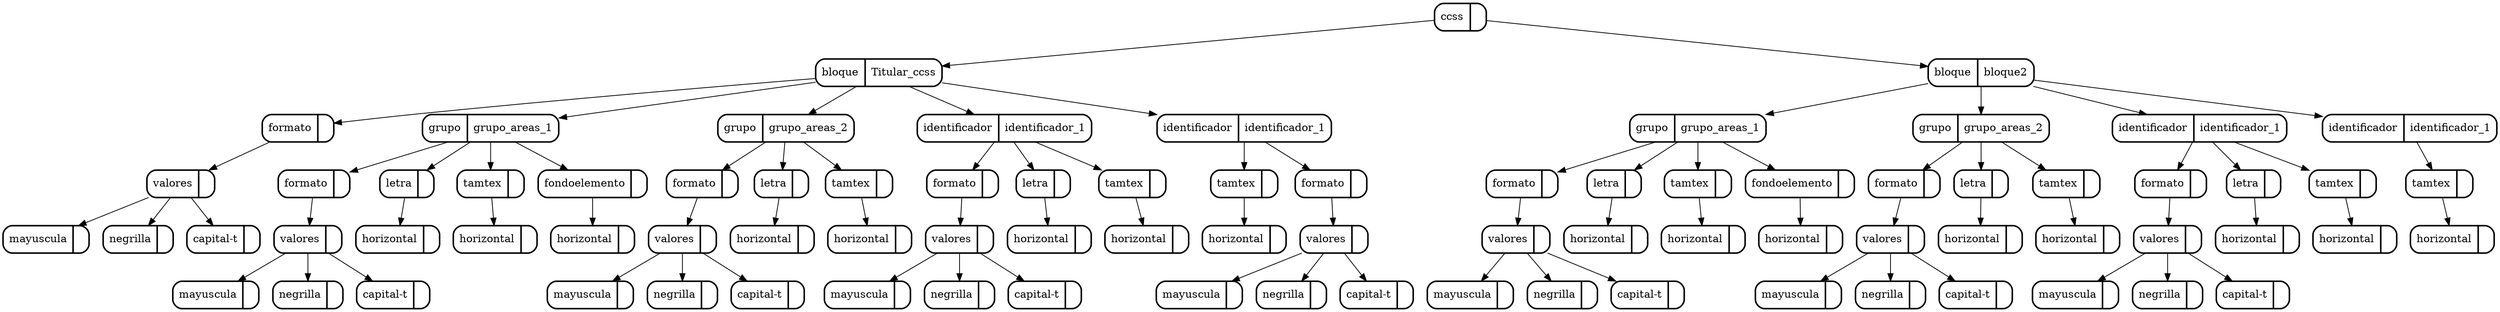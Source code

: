 digraph G {
node[shape=Mrecord]
54[label="ccss | ",style=bold]
53[label="bloque | Titular_ccss",style=bold]
{54}->{53}
5[label="formato | ",style=bold]
{53}->{5}
2[label="valores | ",style=bold]
{5}->{2}
1[label="mayuscula | ",style=bold]
{2}->{1}
3[label="negrilla | ",style=bold]
{2}->{3}
4[label="capital-t | ",style=bold]
{2}->{4}
7[label="grupo | grupo_areas_1",style=bold]
{53}->{7}
12[label="formato | ",style=bold]
{7}->{12}
9[label="valores | ",style=bold]
{12}->{9}
8[label="mayuscula | ",style=bold]
{9}->{8}
10[label="negrilla | ",style=bold]
{9}->{10}
11[label="capital-t | ",style=bold]
{9}->{11}
15[label="letra | ",style=bold]
{7}->{15}
14[label="horizontal | ",style=bold]
{15}->{14}
18[label="tamtex | ",style=bold]
{7}->{18}
17[label="horizontal | ",style=bold]
{18}->{17}
21[label="fondoelemento | ",style=bold]
{7}->{21}
20[label="horizontal | ",style=bold]
{21}->{20}
23[label="grupo | grupo_areas_2",style=bold]
{53}->{23}
28[label="formato | ",style=bold]
{23}->{28}
25[label="valores | ",style=bold]
{28}->{25}
24[label="mayuscula | ",style=bold]
{25}->{24}
26[label="negrilla | ",style=bold]
{25}->{26}
27[label="capital-t | ",style=bold]
{25}->{27}
31[label="letra | ",style=bold]
{23}->{31}
30[label="horizontal | ",style=bold]
{31}->{30}
34[label="tamtex | ",style=bold]
{23}->{34}
33[label="horizontal | ",style=bold]
{34}->{33}
36[label="identificador | identificador_1",style=bold]
{53}->{36}
41[label="formato | ",style=bold]
{36}->{41}
38[label="valores | ",style=bold]
{41}->{38}
37[label="mayuscula | ",style=bold]
{38}->{37}
39[label="negrilla | ",style=bold]
{38}->{39}
40[label="capital-t | ",style=bold]
{38}->{40}
44[label="letra | ",style=bold]
{36}->{44}
43[label="horizontal | ",style=bold]
{44}->{43}
47[label="tamtex | ",style=bold]
{36}->{47}
46[label="horizontal | ",style=bold]
{47}->{46}
49[label="identificador | identificador_1",style=bold]
{53}->{49}
51[label="tamtex | ",style=bold]
{49}->{51}
50[label="horizontal | ",style=bold]
{51}->{50}
59[label="formato | ",style=bold]
{49}->{59}
56[label="valores | ",style=bold]
{59}->{56}
55[label="mayuscula | ",style=bold]
{56}->{55}
57[label="negrilla | ",style=bold]
{56}->{57}
58[label="capital-t | ",style=bold]
{56}->{58}
108[label="bloque | bloque2",style=bold]
{54}->{108}
62[label="grupo | grupo_areas_1",style=bold]
{108}->{62}
67[label="formato | ",style=bold]
{62}->{67}
64[label="valores | ",style=bold]
{67}->{64}
63[label="mayuscula | ",style=bold]
{64}->{63}
65[label="negrilla | ",style=bold]
{64}->{65}
66[label="capital-t | ",style=bold]
{64}->{66}
70[label="letra | ",style=bold]
{62}->{70}
69[label="horizontal | ",style=bold]
{70}->{69}
73[label="tamtex | ",style=bold]
{62}->{73}
72[label="horizontal | ",style=bold]
{73}->{72}
76[label="fondoelemento | ",style=bold]
{62}->{76}
75[label="horizontal | ",style=bold]
{76}->{75}
78[label="grupo | grupo_areas_2",style=bold]
{108}->{78}
83[label="formato | ",style=bold]
{78}->{83}
80[label="valores | ",style=bold]
{83}->{80}
79[label="mayuscula | ",style=bold]
{80}->{79}
81[label="negrilla | ",style=bold]
{80}->{81}
82[label="capital-t | ",style=bold]
{80}->{82}
86[label="letra | ",style=bold]
{78}->{86}
85[label="horizontal | ",style=bold]
{86}->{85}
89[label="tamtex | ",style=bold]
{78}->{89}
88[label="horizontal | ",style=bold]
{89}->{88}
91[label="identificador | identificador_1",style=bold]
{108}->{91}
96[label="formato | ",style=bold]
{91}->{96}
93[label="valores | ",style=bold]
{96}->{93}
92[label="mayuscula | ",style=bold]
{93}->{92}
94[label="negrilla | ",style=bold]
{93}->{94}
95[label="capital-t | ",style=bold]
{93}->{95}
99[label="letra | ",style=bold]
{91}->{99}
98[label="horizontal | ",style=bold]
{99}->{98}
102[label="tamtex | ",style=bold]
{91}->{102}
101[label="horizontal | ",style=bold]
{102}->{101}
104[label="identificador | identificador_1",style=bold]
{108}->{104}
106[label="tamtex | ",style=bold]
{104}->{106}
105[label="horizontal | ",style=bold]
{106}->{105}

}